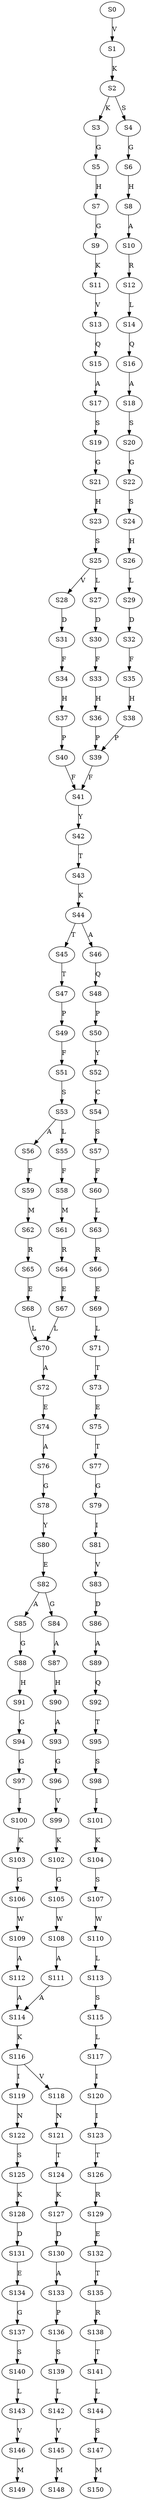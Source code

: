 strict digraph  {
	S0 -> S1 [ label = V ];
	S1 -> S2 [ label = K ];
	S2 -> S3 [ label = K ];
	S2 -> S4 [ label = S ];
	S3 -> S5 [ label = G ];
	S4 -> S6 [ label = G ];
	S5 -> S7 [ label = H ];
	S6 -> S8 [ label = H ];
	S7 -> S9 [ label = G ];
	S8 -> S10 [ label = A ];
	S9 -> S11 [ label = K ];
	S10 -> S12 [ label = R ];
	S11 -> S13 [ label = V ];
	S12 -> S14 [ label = L ];
	S13 -> S15 [ label = Q ];
	S14 -> S16 [ label = Q ];
	S15 -> S17 [ label = A ];
	S16 -> S18 [ label = A ];
	S17 -> S19 [ label = S ];
	S18 -> S20 [ label = S ];
	S19 -> S21 [ label = G ];
	S20 -> S22 [ label = G ];
	S21 -> S23 [ label = H ];
	S22 -> S24 [ label = S ];
	S23 -> S25 [ label = S ];
	S24 -> S26 [ label = H ];
	S25 -> S27 [ label = L ];
	S25 -> S28 [ label = V ];
	S26 -> S29 [ label = L ];
	S27 -> S30 [ label = D ];
	S28 -> S31 [ label = D ];
	S29 -> S32 [ label = D ];
	S30 -> S33 [ label = F ];
	S31 -> S34 [ label = F ];
	S32 -> S35 [ label = F ];
	S33 -> S36 [ label = H ];
	S34 -> S37 [ label = H ];
	S35 -> S38 [ label = H ];
	S36 -> S39 [ label = P ];
	S37 -> S40 [ label = P ];
	S38 -> S39 [ label = P ];
	S39 -> S41 [ label = F ];
	S40 -> S41 [ label = F ];
	S41 -> S42 [ label = Y ];
	S42 -> S43 [ label = T ];
	S43 -> S44 [ label = K ];
	S44 -> S45 [ label = T ];
	S44 -> S46 [ label = A ];
	S45 -> S47 [ label = T ];
	S46 -> S48 [ label = Q ];
	S47 -> S49 [ label = P ];
	S48 -> S50 [ label = P ];
	S49 -> S51 [ label = F ];
	S50 -> S52 [ label = Y ];
	S51 -> S53 [ label = S ];
	S52 -> S54 [ label = C ];
	S53 -> S55 [ label = L ];
	S53 -> S56 [ label = A ];
	S54 -> S57 [ label = S ];
	S55 -> S58 [ label = F ];
	S56 -> S59 [ label = F ];
	S57 -> S60 [ label = F ];
	S58 -> S61 [ label = M ];
	S59 -> S62 [ label = M ];
	S60 -> S63 [ label = L ];
	S61 -> S64 [ label = R ];
	S62 -> S65 [ label = R ];
	S63 -> S66 [ label = R ];
	S64 -> S67 [ label = E ];
	S65 -> S68 [ label = E ];
	S66 -> S69 [ label = E ];
	S67 -> S70 [ label = L ];
	S68 -> S70 [ label = L ];
	S69 -> S71 [ label = L ];
	S70 -> S72 [ label = A ];
	S71 -> S73 [ label = T ];
	S72 -> S74 [ label = E ];
	S73 -> S75 [ label = E ];
	S74 -> S76 [ label = A ];
	S75 -> S77 [ label = T ];
	S76 -> S78 [ label = G ];
	S77 -> S79 [ label = G ];
	S78 -> S80 [ label = Y ];
	S79 -> S81 [ label = I ];
	S80 -> S82 [ label = E ];
	S81 -> S83 [ label = V ];
	S82 -> S84 [ label = G ];
	S82 -> S85 [ label = A ];
	S83 -> S86 [ label = D ];
	S84 -> S87 [ label = A ];
	S85 -> S88 [ label = G ];
	S86 -> S89 [ label = A ];
	S87 -> S90 [ label = H ];
	S88 -> S91 [ label = H ];
	S89 -> S92 [ label = Q ];
	S90 -> S93 [ label = A ];
	S91 -> S94 [ label = G ];
	S92 -> S95 [ label = T ];
	S93 -> S96 [ label = G ];
	S94 -> S97 [ label = G ];
	S95 -> S98 [ label = S ];
	S96 -> S99 [ label = V ];
	S97 -> S100 [ label = I ];
	S98 -> S101 [ label = I ];
	S99 -> S102 [ label = K ];
	S100 -> S103 [ label = K ];
	S101 -> S104 [ label = K ];
	S102 -> S105 [ label = G ];
	S103 -> S106 [ label = G ];
	S104 -> S107 [ label = S ];
	S105 -> S108 [ label = W ];
	S106 -> S109 [ label = W ];
	S107 -> S110 [ label = W ];
	S108 -> S111 [ label = A ];
	S109 -> S112 [ label = A ];
	S110 -> S113 [ label = L ];
	S111 -> S114 [ label = A ];
	S112 -> S114 [ label = A ];
	S113 -> S115 [ label = S ];
	S114 -> S116 [ label = K ];
	S115 -> S117 [ label = L ];
	S116 -> S118 [ label = V ];
	S116 -> S119 [ label = I ];
	S117 -> S120 [ label = I ];
	S118 -> S121 [ label = N ];
	S119 -> S122 [ label = N ];
	S120 -> S123 [ label = I ];
	S121 -> S124 [ label = T ];
	S122 -> S125 [ label = S ];
	S123 -> S126 [ label = T ];
	S124 -> S127 [ label = K ];
	S125 -> S128 [ label = K ];
	S126 -> S129 [ label = R ];
	S127 -> S130 [ label = D ];
	S128 -> S131 [ label = D ];
	S129 -> S132 [ label = E ];
	S130 -> S133 [ label = A ];
	S131 -> S134 [ label = E ];
	S132 -> S135 [ label = T ];
	S133 -> S136 [ label = P ];
	S134 -> S137 [ label = G ];
	S135 -> S138 [ label = R ];
	S136 -> S139 [ label = S ];
	S137 -> S140 [ label = S ];
	S138 -> S141 [ label = T ];
	S139 -> S142 [ label = L ];
	S140 -> S143 [ label = L ];
	S141 -> S144 [ label = L ];
	S142 -> S145 [ label = V ];
	S143 -> S146 [ label = V ];
	S144 -> S147 [ label = S ];
	S145 -> S148 [ label = M ];
	S146 -> S149 [ label = M ];
	S147 -> S150 [ label = M ];
}
